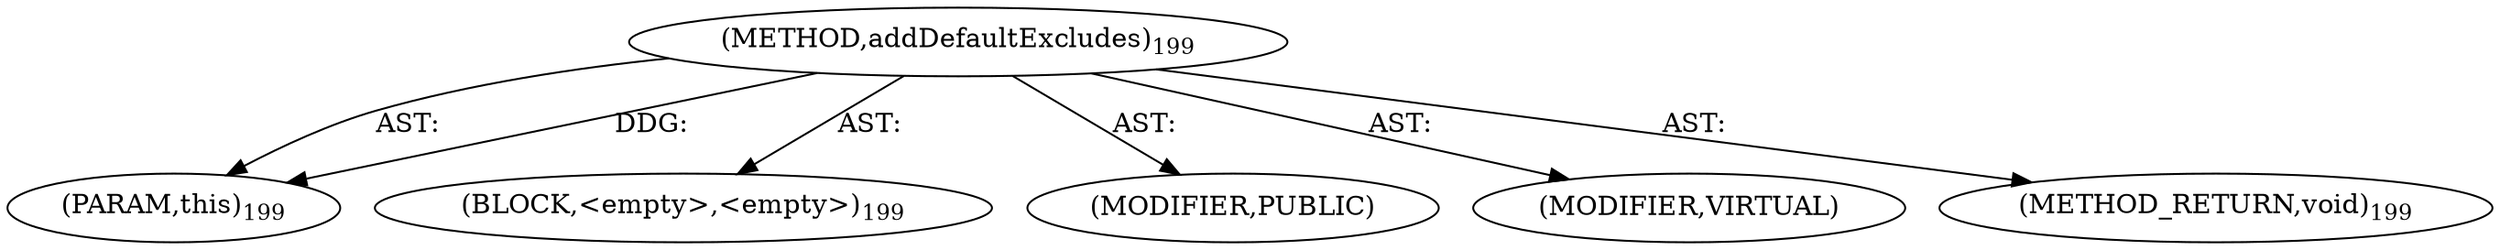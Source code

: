 digraph "addDefaultExcludes" {  
"111669149702" [label = <(METHOD,addDefaultExcludes)<SUB>199</SUB>> ]
"115964117001" [label = <(PARAM,this)<SUB>199</SUB>> ]
"25769803791" [label = <(BLOCK,&lt;empty&gt;,&lt;empty&gt;)<SUB>199</SUB>> ]
"133143986194" [label = <(MODIFIER,PUBLIC)> ]
"133143986195" [label = <(MODIFIER,VIRTUAL)> ]
"128849018886" [label = <(METHOD_RETURN,void)<SUB>199</SUB>> ]
  "111669149702" -> "115964117001"  [ label = "AST: "] 
  "111669149702" -> "25769803791"  [ label = "AST: "] 
  "111669149702" -> "133143986194"  [ label = "AST: "] 
  "111669149702" -> "133143986195"  [ label = "AST: "] 
  "111669149702" -> "128849018886"  [ label = "AST: "] 
  "111669149702" -> "115964117001"  [ label = "DDG: "] 
}
